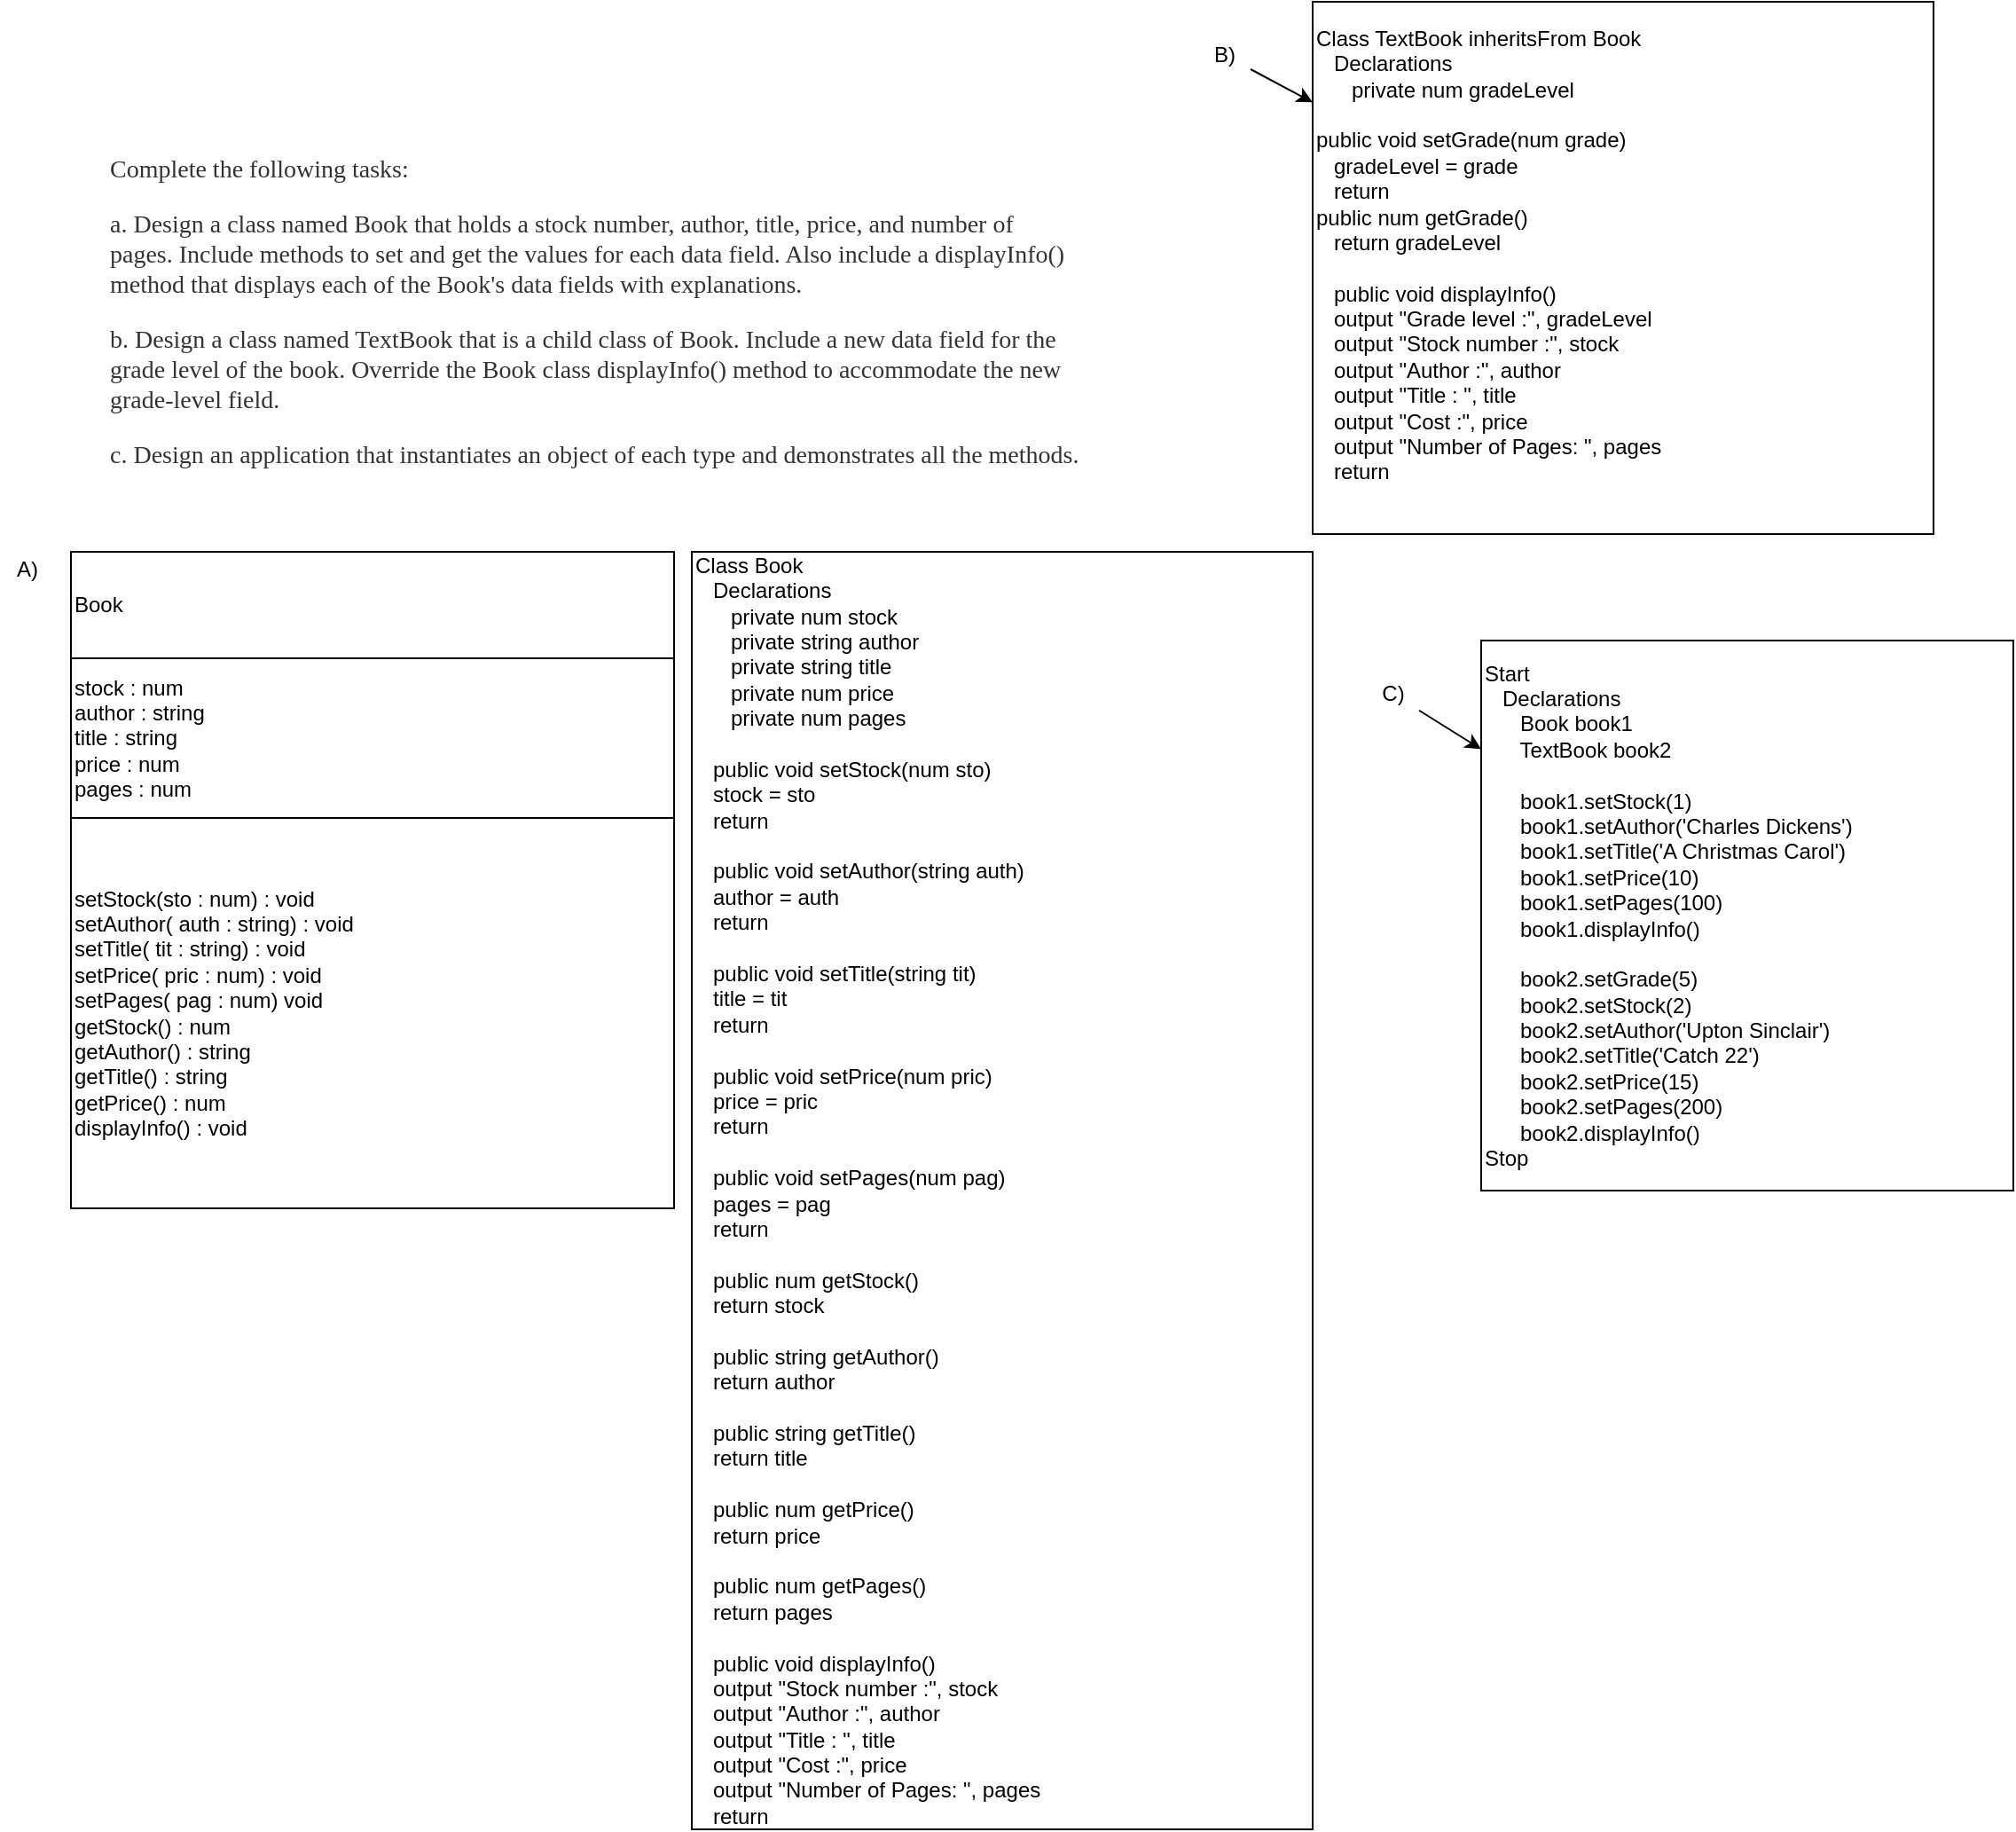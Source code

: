 <mxfile>
    <diagram id="D-QdtO7kYLtyJFVSLHMK" name="Page-1">
        <mxGraphModel dx="1878" dy="705" grid="1" gridSize="10" guides="1" tooltips="1" connect="1" arrows="1" fold="1" page="1" pageScale="1" pageWidth="850" pageHeight="1100" math="0" shadow="0">
            <root>
                <mxCell id="0"/>
                <mxCell id="1" parent="0"/>
                <mxCell id="2" value="&lt;span style=&quot;color: rgb(51, 51, 51); font-family: georgia, times, &amp;quot;times new roman&amp;quot;, serif; font-size: 14px; font-style: normal; font-weight: 400; letter-spacing: normal; text-indent: 0px; text-transform: none; word-spacing: 0px; background-color: rgb(255, 255, 255); display: inline; float: none;&quot;&gt;Complete the following tasks:&lt;/span&gt;&lt;br style=&quot;color: rgb(51, 51, 51); font-family: georgia, times, &amp;quot;times new roman&amp;quot;, serif; font-size: 14px; font-style: normal; font-weight: 400; letter-spacing: normal; text-indent: 0px; text-transform: none; word-spacing: 0px; background-color: rgb(255, 255, 255);&quot;&gt;&lt;br style=&quot;color: rgb(51, 51, 51); font-family: georgia, times, &amp;quot;times new roman&amp;quot;, serif; font-size: 14px; font-style: normal; font-weight: 400; letter-spacing: normal; text-indent: 0px; text-transform: none; word-spacing: 0px; background-color: rgb(255, 255, 255);&quot;&gt;&lt;span style=&quot;color: rgb(51, 51, 51); font-family: georgia, times, &amp;quot;times new roman&amp;quot;, serif; font-size: 14px; font-style: normal; font-weight: 400; letter-spacing: normal; text-indent: 0px; text-transform: none; word-spacing: 0px; background-color: rgb(255, 255, 255); display: inline; float: none;&quot;&gt;a. Design a class named Book that holds a stock number, author, title, price, and number of pages. Include methods to set and get the values for each data field. Also include a displayInfo() method that displays each of the Book's data fields with explanations.&lt;/span&gt;&lt;br style=&quot;color: rgb(51, 51, 51); font-family: georgia, times, &amp;quot;times new roman&amp;quot;, serif; font-size: 14px; font-style: normal; font-weight: 400; letter-spacing: normal; text-indent: 0px; text-transform: none; word-spacing: 0px; background-color: rgb(255, 255, 255);&quot;&gt;&lt;br style=&quot;color: rgb(51, 51, 51); font-family: georgia, times, &amp;quot;times new roman&amp;quot;, serif; font-size: 14px; font-style: normal; font-weight: 400; letter-spacing: normal; text-indent: 0px; text-transform: none; word-spacing: 0px; background-color: rgb(255, 255, 255);&quot;&gt;&lt;span style=&quot;color: rgb(51, 51, 51); font-family: georgia, times, &amp;quot;times new roman&amp;quot;, serif; font-size: 14px; font-style: normal; font-weight: 400; letter-spacing: normal; text-indent: 0px; text-transform: none; word-spacing: 0px; background-color: rgb(255, 255, 255); display: inline; float: none;&quot;&gt;b. Design a class named TextBook that is a child class of Book. Include a new data field for the grade level of the book. Override the Book class displayInfo() method to accommodate the new grade-level field.&lt;/span&gt;&lt;br style=&quot;color: rgb(51, 51, 51); font-family: georgia, times, &amp;quot;times new roman&amp;quot;, serif; font-size: 14px; font-style: normal; font-weight: 400; letter-spacing: normal; text-indent: 0px; text-transform: none; word-spacing: 0px; background-color: rgb(255, 255, 255);&quot;&gt;&lt;br style=&quot;color: rgb(51, 51, 51); font-family: georgia, times, &amp;quot;times new roman&amp;quot;, serif; font-size: 14px; font-style: normal; font-weight: 400; letter-spacing: normal; text-indent: 0px; text-transform: none; word-spacing: 0px; background-color: rgb(255, 255, 255);&quot;&gt;&lt;span style=&quot;color: rgb(51, 51, 51); font-family: georgia, times, &amp;quot;times new roman&amp;quot;, serif; font-size: 14px; font-style: normal; font-weight: 400; letter-spacing: normal; text-indent: 0px; text-transform: none; word-spacing: 0px; background-color: rgb(255, 255, 255); display: inline; float: none;&quot;&gt;c. Design an application that instantiates an object of each type and demonstrates all the methods.&lt;/span&gt;" style="text;whiteSpace=wrap;html=1;" parent="1" vertex="1">
                    <mxGeometry y="140" width="550" height="200" as="geometry"/>
                </mxCell>
                <mxCell id="3" value="Class Book&lt;br&gt;&amp;nbsp; &amp;nbsp;Declarations&lt;br&gt;&amp;nbsp; &amp;nbsp; &amp;nbsp; private num stock&lt;br&gt;&amp;nbsp; &amp;nbsp; &amp;nbsp; private string author&lt;br&gt;&amp;nbsp; &amp;nbsp; &amp;nbsp; private string title&lt;br&gt;&amp;nbsp; &amp;nbsp; &amp;nbsp; private num price&lt;br&gt;&amp;nbsp; &amp;nbsp; &amp;nbsp; private num pages&lt;br&gt;&lt;br&gt;&amp;nbsp; &amp;nbsp;public void setStock(num sto)&lt;br&gt;&amp;nbsp; &amp;nbsp;stock = sto&lt;br&gt;&amp;nbsp; &amp;nbsp;return&lt;br&gt;&lt;br&gt;&amp;nbsp; &amp;nbsp;public void setAuthor(string auth)&lt;br&gt;&amp;nbsp; &amp;nbsp;author = auth&lt;br&gt;&amp;nbsp; &amp;nbsp;return&lt;br&gt;&lt;br&gt;&amp;nbsp; &amp;nbsp;public void setTitle(string tit)&lt;br&gt;&amp;nbsp; &amp;nbsp;title = tit&lt;br&gt;&amp;nbsp; &amp;nbsp;return&lt;br&gt;&lt;br&gt;&amp;nbsp; &amp;nbsp;public void setPrice(num pric)&lt;br&gt;&amp;nbsp; &amp;nbsp;price = pric&lt;br&gt;&amp;nbsp; &amp;nbsp;return&lt;br&gt;&lt;br&gt;&amp;nbsp; &amp;nbsp;public void setPages(num pag)&lt;br&gt;&amp;nbsp; &amp;nbsp;pages = pag&lt;br&gt;&amp;nbsp; &amp;nbsp;return&lt;br&gt;&lt;br&gt;&amp;nbsp; &amp;nbsp;public num getStock()&lt;br&gt;&amp;nbsp; &amp;nbsp;return stock&lt;br&gt;&lt;br&gt;&amp;nbsp; &amp;nbsp;public string getAuthor()&lt;br&gt;&amp;nbsp; &amp;nbsp;return author&lt;br&gt;&lt;br&gt;&amp;nbsp; &amp;nbsp;public string getTitle()&lt;br&gt;&amp;nbsp; &amp;nbsp;return title&lt;br&gt;&lt;br&gt;&amp;nbsp; &amp;nbsp;public num getPrice()&lt;br&gt;&amp;nbsp; &amp;nbsp;return price&lt;br&gt;&lt;br&gt;&amp;nbsp; &amp;nbsp;public num getPages()&lt;br&gt;&amp;nbsp; &amp;nbsp;return pages&lt;br&gt;&lt;br&gt;&amp;nbsp; &amp;nbsp;public void displayInfo()&lt;br&gt;&amp;nbsp; &amp;nbsp;output &quot;Stock number :&quot;, stock&lt;br&gt;&amp;nbsp; &amp;nbsp;output &quot;Author :&quot;, author&lt;br&gt;&amp;nbsp; &amp;nbsp;output &quot;Title : &quot;, title&lt;br&gt;&amp;nbsp; &amp;nbsp;output &quot;Cost :&quot;, price&lt;br&gt;&amp;nbsp; &amp;nbsp;output &quot;Number of Pages: &quot;, pages&lt;br&gt;&amp;nbsp; &amp;nbsp;return" style="whiteSpace=wrap;html=1;align=left;" vertex="1" parent="1">
                    <mxGeometry x="330" y="370" width="350" height="720" as="geometry"/>
                </mxCell>
                <mxCell id="4" value="Book" style="whiteSpace=wrap;html=1;align=left;" vertex="1" parent="1">
                    <mxGeometry x="-20" y="370" width="340" height="60" as="geometry"/>
                </mxCell>
                <mxCell id="5" value="stock : num&lt;br&gt;author : string&lt;br&gt;title : string&lt;br&gt;price : num&lt;br&gt;pages : num" style="whiteSpace=wrap;html=1;align=left;" vertex="1" parent="1">
                    <mxGeometry x="-20" y="430" width="340" height="90" as="geometry"/>
                </mxCell>
                <mxCell id="6" value="setStock(sto : num) : void&lt;br&gt;setAuthor( auth : string) : void&lt;br&gt;setTitle( tit : string) : void&lt;br&gt;setPrice( pric : num) : void&lt;br&gt;setPages( pag : num) void&lt;br&gt;getStock() : num&lt;br&gt;getAuthor() : string&lt;br&gt;getTitle() : string&lt;br&gt;getPrice() : num&lt;br&gt;displayInfo() : void" style="whiteSpace=wrap;html=1;align=left;" vertex="1" parent="1">
                    <mxGeometry x="-20" y="520" width="340" height="220" as="geometry"/>
                </mxCell>
                <mxCell id="7" value="A)" style="text;html=1;align=center;verticalAlign=middle;resizable=0;points=[];autosize=1;strokeColor=none;fillColor=none;" vertex="1" parent="1">
                    <mxGeometry x="-60" y="370" width="30" height="20" as="geometry"/>
                </mxCell>
                <mxCell id="10" value="" style="edgeStyle=none;html=1;" edge="1" parent="1" source="8" target="9">
                    <mxGeometry relative="1" as="geometry"/>
                </mxCell>
                <mxCell id="8" value="C)" style="text;html=1;align=center;verticalAlign=middle;resizable=0;points=[];autosize=1;strokeColor=none;fillColor=none;" vertex="1" parent="1">
                    <mxGeometry x="710" y="440" width="30" height="20" as="geometry"/>
                </mxCell>
                <mxCell id="9" value="Start&amp;nbsp;&lt;br&gt;&amp;nbsp; &amp;nbsp;Declarations&lt;br&gt;&amp;nbsp; &amp;nbsp; &amp;nbsp; Book book1&amp;nbsp;&lt;br&gt;&amp;nbsp; &amp;nbsp; &amp;nbsp; TextBook book2&lt;br&gt;&lt;br&gt;&amp;nbsp; &amp;nbsp; &amp;nbsp; book1.setStock(1)&lt;br&gt;&amp;nbsp; &amp;nbsp; &amp;nbsp; book1.setAuthor('Charles Dickens')&lt;br&gt;&amp;nbsp; &amp;nbsp; &amp;nbsp; book1.setTitle('A Christmas Carol')&lt;br&gt;&amp;nbsp; &amp;nbsp; &amp;nbsp; book1.setPrice(10)&lt;br&gt;&amp;nbsp; &amp;nbsp; &amp;nbsp; book1.setPages(100)&lt;br&gt;&amp;nbsp; &amp;nbsp; &amp;nbsp; book1.displayInfo()&lt;br&gt;&lt;br&gt;&amp;nbsp; &amp;nbsp; &amp;nbsp; book2.setGrade(5)&lt;br&gt;&amp;nbsp; &amp;nbsp; &amp;nbsp; book2.setStock(2)&lt;br&gt;&amp;nbsp; &amp;nbsp; &amp;nbsp; book2.setAuthor('Upton Sinclair')&lt;br&gt;&amp;nbsp; &amp;nbsp; &amp;nbsp; book2.setTitle('Catch 22')&lt;br&gt;&amp;nbsp; &amp;nbsp; &amp;nbsp; book2.setPrice(15)&lt;br&gt;&amp;nbsp; &amp;nbsp; &amp;nbsp; book2.setPages(200)&lt;br&gt;&amp;nbsp; &amp;nbsp; &amp;nbsp; book2.displayInfo()&lt;br&gt;Stop" style="whiteSpace=wrap;html=1;align=left;" vertex="1" parent="1">
                    <mxGeometry x="775" y="420" width="300" height="310" as="geometry"/>
                </mxCell>
                <mxCell id="13" value="" style="edgeStyle=none;html=1;" edge="1" parent="1" source="11" target="12">
                    <mxGeometry relative="1" as="geometry"/>
                </mxCell>
                <mxCell id="11" value="B)" style="text;html=1;align=center;verticalAlign=middle;resizable=0;points=[];autosize=1;strokeColor=none;fillColor=none;" vertex="1" parent="1">
                    <mxGeometry x="615" y="80" width="30" height="20" as="geometry"/>
                </mxCell>
                <mxCell id="12" value="Class TextBook inheritsFrom Book&lt;br&gt;&amp;nbsp; &amp;nbsp;Declarations&lt;br&gt;&amp;nbsp; &amp;nbsp; &amp;nbsp; private num gradeLevel&lt;br&gt;&amp;nbsp; &amp;nbsp;&lt;br&gt;public void setGrade(num grade)&lt;br&gt;&amp;nbsp; &amp;nbsp;gradeLevel = grade&lt;br&gt;&amp;nbsp; &amp;nbsp;return&lt;br&gt;public num getGrade()&lt;br&gt;&amp;nbsp; &amp;nbsp;return gradeLevel&lt;br&gt;&lt;br&gt;&amp;nbsp; &amp;nbsp;public void displayInfo()&lt;br&gt;&amp;nbsp; &amp;nbsp;output &quot;Grade level :&quot;, gradeLevel&lt;br&gt;&amp;nbsp; &amp;nbsp;output &quot;Stock number :&quot;, stock&lt;br&gt;&amp;nbsp; &amp;nbsp;output &quot;Author :&quot;, author&lt;br&gt;&amp;nbsp; &amp;nbsp;output &quot;Title : &quot;, title&lt;br&gt;&amp;nbsp; &amp;nbsp;output &quot;Cost :&quot;, price&lt;br&gt;&amp;nbsp; &amp;nbsp;output &quot;Number of Pages: &quot;, pages&lt;br&gt;&amp;nbsp; &amp;nbsp;return&lt;br&gt;&amp;nbsp; &amp;nbsp;" style="whiteSpace=wrap;html=1;align=left;" vertex="1" parent="1">
                    <mxGeometry x="680" y="60" width="350" height="300" as="geometry"/>
                </mxCell>
            </root>
        </mxGraphModel>
    </diagram>
</mxfile>